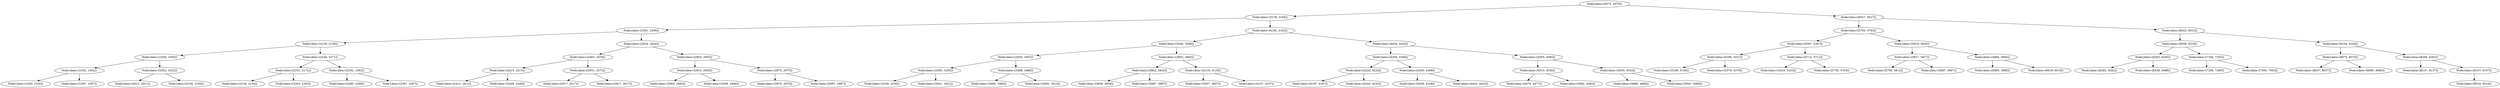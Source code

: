 digraph G{
1025959866 [label="Node{data=[5075, 5075]}"]
1025959866 -> 1888321463
1888321463 [label="Node{data=[3179, 3194]}"]
1888321463 -> 2020402558
2020402558 [label="Node{data=[2381, 2399]}"]
2020402558 -> 682108068
682108068 [label="Node{data=[2129, 2129]}"]
682108068 -> 582556988
582556988 [label="Node{data=[1650, 1650]}"]
582556988 -> 961723931
961723931 [label="Node{data=[1532, 1562]}"]
961723931 -> 638249818
638249818 [label="Node{data=[1520, 1520]}"]
961723931 -> 1332635195
1332635195 [label="Node{data=[1567, 1567]}"]
582556988 -> 626315799
626315799 [label="Node{data=[2022, 2022]}"]
626315799 -> 156893888
156893888 [label="Node{data=[2011, 2011]}"]
626315799 -> 2021353610
2021353610 [label="Node{data=[2100, 2100]}"]
682108068 -> 1150846464
1150846464 [label="Node{data=[2244, 2271]}"]
1150846464 -> 1197420782
1197420782 [label="Node{data=[2161, 2172]}"]
1197420782 -> 516581063
516581063 [label="Node{data=[2134, 2134]}"]
1197420782 -> 1029071532
1029071532 [label="Node{data=[2203, 2203]}"]
1150846464 -> 1040079744
1040079744 [label="Node{data=[2362, 2362]}"]
1040079744 -> 51958929
51958929 [label="Node{data=[2285, 2299]}"]
1040079744 -> 1319724651
1319724651 [label="Node{data=[2367, 2367]}"]
2020402558 -> 1088699920
1088699920 [label="Node{data=[2624, 2624]}"]
1088699920 -> 260661207
260661207 [label="Node{data=[2463, 2479]}"]
260661207 -> 1248898795
1248898795 [label="Node{data=[2415, 2415]}"]
1248898795 -> 1332679664
1332679664 [label="Node{data=[2412, 2412]}"]
1248898795 -> 781889715
781889715 [label="Node{data=[2449, 2449]}"]
260661207 -> 1797797200
1797797200 [label="Node{data=[2551, 2572]}"]
1797797200 -> 610322728
610322728 [label="Node{data=[2517, 2517]}"]
1797797200 -> 329756359
329756359 [label="Node{data=[2617, 2617]}"]
1088699920 -> 1757649704
1757649704 [label="Node{data=[2953, 2955]}"]
1757649704 -> 1114350037
1114350037 [label="Node{data=[2914, 2928]}"]
1114350037 -> 1616906553
1616906553 [label="Node{data=[2663, 2663]}"]
1114350037 -> 1319060068
1319060068 [label="Node{data=[2946, 2946]}"]
1757649704 -> 988908100
988908100 [label="Node{data=[2975, 2975]}"]
988908100 -> 629924294
629924294 [label="Node{data=[2970, 2970]}"]
988908100 -> 1170345359
1170345359 [label="Node{data=[2987, 2987]}"]
1888321463 -> 1912269617
1912269617 [label="Node{data=[4182, 4182]}"]
1912269617 -> 1206910176
1206910176 [label="Node{data=[3546, 3546]}"]
1206910176 -> 1024499722
1024499722 [label="Node{data=[3455, 3455]}"]
1024499722 -> 1760263250
1760263250 [label="Node{data=[3293, 3293]}"]
1760263250 -> 1315877149
1315877149 [label="Node{data=[3236, 3236]}"]
1760263250 -> 1985891532
1985891532 [label="Node{data=[3421, 3421]}"]
1024499722 -> 1324786429
1324786429 [label="Node{data=[3488, 3488]}"]
1324786429 -> 2110545565
2110545565 [label="Node{data=[3460, 3460]}"]
1324786429 -> 1175584352
1175584352 [label="Node{data=[3492, 3513]}"]
1206910176 -> 1118696002
1118696002 [label="Node{data=[3903, 3903]}"]
1118696002 -> 959926688
959926688 [label="Node{data=[3842, 3842]}"]
959926688 -> 647026861
647026861 [label="Node{data=[3838, 3838]}"]
959926688 -> 1866191073
1866191073 [label="Node{data=[3887, 3887]}"]
1118696002 -> 1109987494
1109987494 [label="Node{data=[4118, 4118]}"]
1109987494 -> 1091625746
1091625746 [label="Node{data=[3937, 3937]}"]
1109987494 -> 1634012717
1634012717 [label="Node{data=[4157, 4157]}"]
1912269617 -> 1357407800
1357407800 [label="Node{data=[4434, 4434]}"]
1357407800 -> 1523507363
1523507363 [label="Node{data=[4294, 4308]}"]
1523507363 -> 469794971
469794971 [label="Node{data=[4220, 4224]}"]
469794971 -> 1432219984
1432219984 [label="Node{data=[4187, 4187]}"]
469794971 -> 1184334949
1184334949 [label="Node{data=[4243, 4243]}"]
1523507363 -> 1811005420
1811005420 [label="Node{data=[4350, 4399]}"]
1811005420 -> 1944976977
1944976977 [label="Node{data=[4328, 4328]}"]
1811005420 -> 1233143309
1233143309 [label="Node{data=[4423, 4423]}"]
1357407800 -> 869160948
869160948 [label="Node{data=[4595, 4595]}"]
869160948 -> 1436979390
1436979390 [label="Node{data=[4510, 4526]}"]
1436979390 -> 1227219757
1227219757 [label="Node{data=[4476, 4477]}"]
1436979390 -> 48133162
48133162 [label="Node{data=[4582, 4582]}"]
869160948 -> 1131344498
1131344498 [label="Node{data=[5005, 5020]}"]
1131344498 -> 581740993
581740993 [label="Node{data=[4986, 4988]}"]
1131344498 -> 1156979250
1156979250 [label="Node{data=[5047, 5060]}"]
1025959866 -> 897075618
897075618 [label="Node{data=[6027, 6027]}"]
897075618 -> 20037661
20037661 [label="Node{data=[5793, 5793]}"]
20037661 -> 1184138075
1184138075 [label="Node{data=[5397, 5397]}"]
1184138075 -> 843523633
843523633 [label="Node{data=[5206, 5231]}"]
843523633 -> 1157979266
1157979266 [label="Node{data=[5108, 5159]}"]
843523633 -> 1253793047
1253793047 [label="Node{data=[5379, 5379]}"]
1184138075 -> 685211968
685211968 [label="Node{data=[5712, 5712]}"]
685211968 -> 589974725
589974725 [label="Node{data=[5433, 5433]}"]
685211968 -> 1277486446
1277486446 [label="Node{data=[5750, 5763]}"]
20037661 -> 1558661656
1558661656 [label="Node{data=[5919, 5920]}"]
1558661656 -> 1210981701
1210981701 [label="Node{data=[5817, 5817]}"]
1210981701 -> 957562081
957562081 [label="Node{data=[5796, 5812]}"]
1210981701 -> 1391960376
1391960376 [label="Node{data=[5897, 5897]}"]
1558661656 -> 874940148
874940148 [label="Node{data=[5994, 5994]}"]
874940148 -> 215638272
215638272 [label="Node{data=[5980, 5980]}"]
874940148 -> 747548750
747548750 [label="Node{data=[6019, 6019]}"]
897075618 -> 1126115974
1126115974 [label="Node{data=[8023, 8023]}"]
1126115974 -> 1133385015
1133385015 [label="Node{data=[6508, 6519]}"]
1133385015 -> 470007335
470007335 [label="Node{data=[6293, 6293]}"]
470007335 -> 1163288873
1163288873 [label="Node{data=[6262, 6262]}"]
470007335 -> 2141661215
2141661215 [label="Node{data=[6438, 6488]}"]
1133385015 -> 1278455153
1278455153 [label="Node{data=[7340, 7352]}"]
1278455153 -> 1296089174
1296089174 [label="Node{data=[7289, 7289]}"]
1278455153 -> 996786174
996786174 [label="Node{data=[7583, 7602]}"]
1126115974 -> 2110295900
2110295900 [label="Node{data=[8104, 8104]}"]
2110295900 -> 750910897
750910897 [label="Node{data=[8070, 8070]}"]
750910897 -> 1741212175
1741212175 [label="Node{data=[8037, 8037]}"]
750910897 -> 287842119
287842119 [label="Node{data=[8080, 8080]}"]
2110295900 -> 681820241
681820241 [label="Node{data=[8269, 8283]}"]
681820241 -> 195861633
195861633 [label="Node{data=[8137, 8137]}"]
681820241 -> 706066249
706066249 [label="Node{data=[9157, 9157]}"]
706066249 -> 2073446251
2073446251 [label="Node{data=[9516, 9516]}"]
}